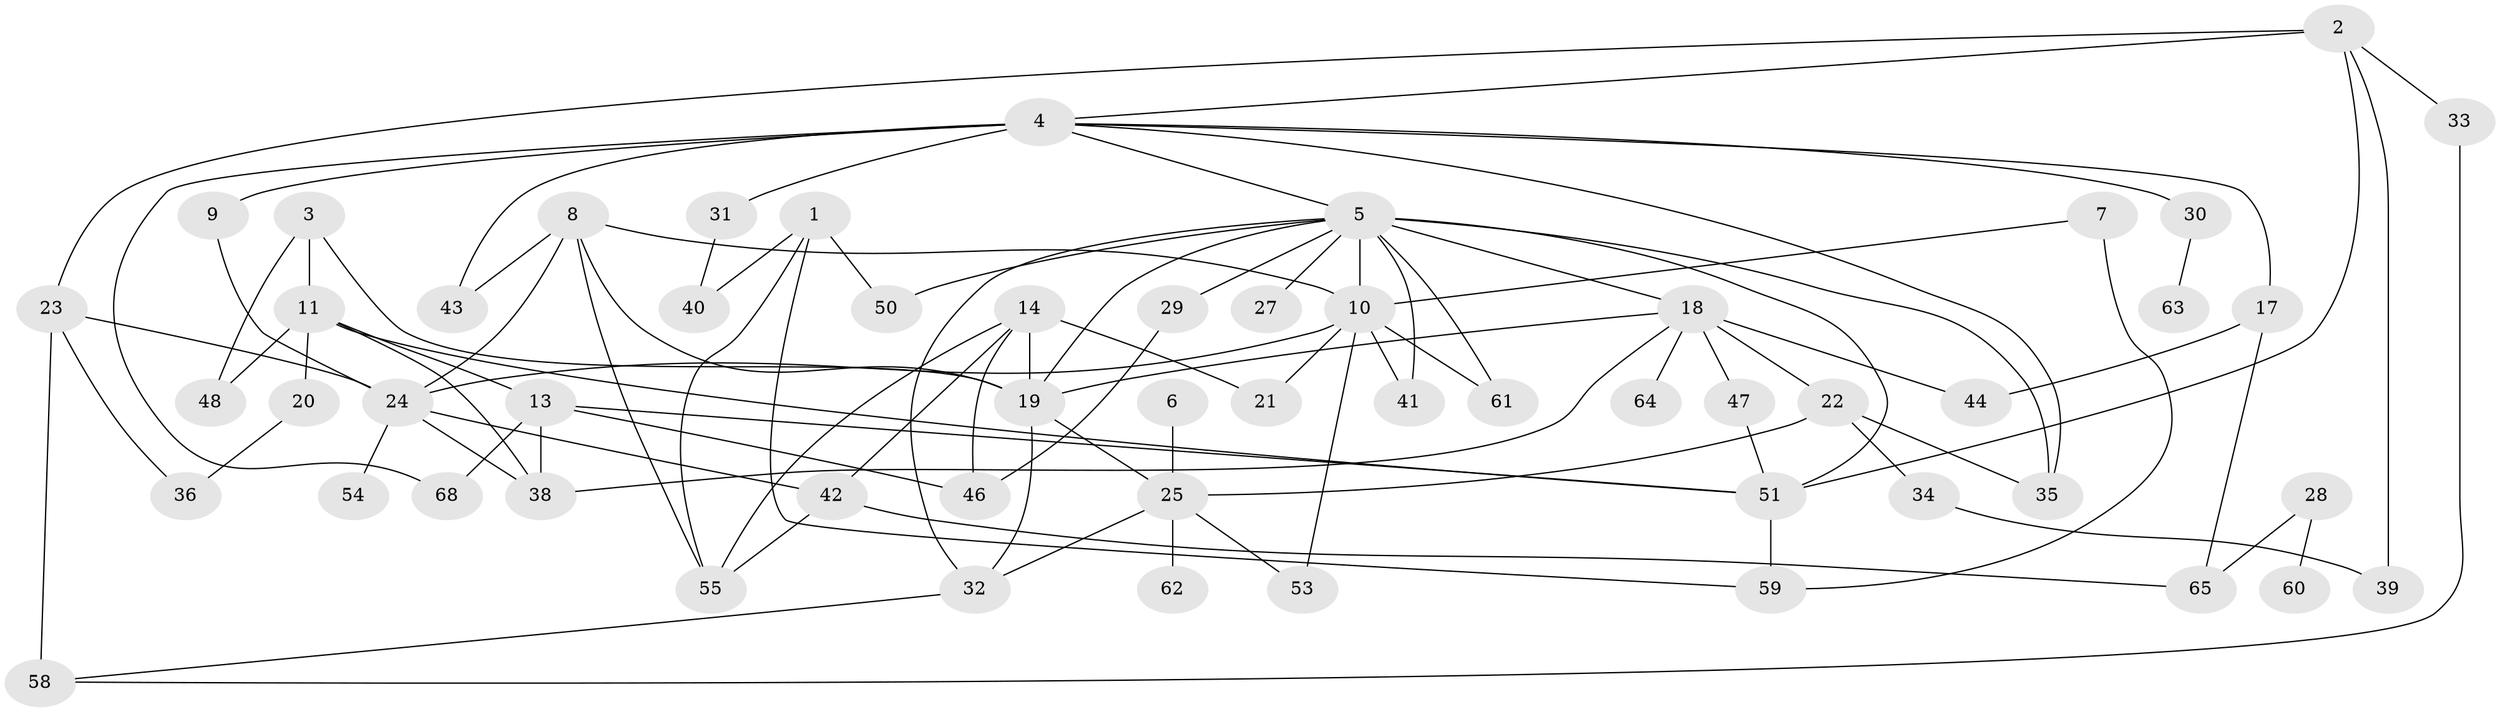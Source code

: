 // original degree distribution, {3: 0.25735294117647056, 4: 0.125, 5: 0.07352941176470588, 1: 0.21323529411764705, 0: 0.07352941176470588, 2: 0.22794117647058823, 7: 0.014705882352941176, 6: 0.007352941176470588, 8: 0.007352941176470588}
// Generated by graph-tools (version 1.1) at 2025/33/03/09/25 02:33:44]
// undirected, 56 vertices, 94 edges
graph export_dot {
graph [start="1"]
  node [color=gray90,style=filled];
  1;
  2;
  3;
  4;
  5;
  6;
  7;
  8;
  9;
  10;
  11;
  13;
  14;
  17;
  18;
  19;
  20;
  21;
  22;
  23;
  24;
  25;
  27;
  28;
  29;
  30;
  31;
  32;
  33;
  34;
  35;
  36;
  38;
  39;
  40;
  41;
  42;
  43;
  44;
  46;
  47;
  48;
  50;
  51;
  53;
  54;
  55;
  58;
  59;
  60;
  61;
  62;
  63;
  64;
  65;
  68;
  1 -- 40 [weight=1.0];
  1 -- 50 [weight=1.0];
  1 -- 55 [weight=1.0];
  1 -- 59 [weight=1.0];
  2 -- 4 [weight=1.0];
  2 -- 23 [weight=1.0];
  2 -- 33 [weight=1.0];
  2 -- 39 [weight=1.0];
  2 -- 51 [weight=1.0];
  3 -- 11 [weight=1.0];
  3 -- 19 [weight=1.0];
  3 -- 48 [weight=1.0];
  4 -- 5 [weight=1.0];
  4 -- 9 [weight=1.0];
  4 -- 17 [weight=1.0];
  4 -- 30 [weight=1.0];
  4 -- 31 [weight=2.0];
  4 -- 35 [weight=1.0];
  4 -- 43 [weight=1.0];
  4 -- 68 [weight=1.0];
  5 -- 10 [weight=3.0];
  5 -- 18 [weight=1.0];
  5 -- 19 [weight=1.0];
  5 -- 27 [weight=1.0];
  5 -- 29 [weight=1.0];
  5 -- 32 [weight=1.0];
  5 -- 35 [weight=1.0];
  5 -- 41 [weight=2.0];
  5 -- 50 [weight=2.0];
  5 -- 51 [weight=2.0];
  5 -- 61 [weight=1.0];
  6 -- 25 [weight=1.0];
  7 -- 10 [weight=1.0];
  7 -- 59 [weight=1.0];
  8 -- 10 [weight=1.0];
  8 -- 19 [weight=1.0];
  8 -- 24 [weight=1.0];
  8 -- 43 [weight=1.0];
  8 -- 55 [weight=1.0];
  9 -- 24 [weight=1.0];
  10 -- 21 [weight=1.0];
  10 -- 24 [weight=1.0];
  10 -- 41 [weight=1.0];
  10 -- 53 [weight=1.0];
  10 -- 61 [weight=1.0];
  11 -- 13 [weight=1.0];
  11 -- 20 [weight=1.0];
  11 -- 38 [weight=1.0];
  11 -- 48 [weight=1.0];
  11 -- 51 [weight=1.0];
  13 -- 38 [weight=1.0];
  13 -- 46 [weight=1.0];
  13 -- 51 [weight=1.0];
  13 -- 68 [weight=1.0];
  14 -- 19 [weight=1.0];
  14 -- 21 [weight=2.0];
  14 -- 42 [weight=1.0];
  14 -- 46 [weight=1.0];
  14 -- 55 [weight=1.0];
  17 -- 44 [weight=1.0];
  17 -- 65 [weight=1.0];
  18 -- 19 [weight=1.0];
  18 -- 22 [weight=1.0];
  18 -- 38 [weight=1.0];
  18 -- 44 [weight=1.0];
  18 -- 47 [weight=2.0];
  18 -- 64 [weight=1.0];
  19 -- 25 [weight=1.0];
  19 -- 32 [weight=1.0];
  20 -- 36 [weight=1.0];
  22 -- 25 [weight=1.0];
  22 -- 34 [weight=1.0];
  22 -- 35 [weight=1.0];
  23 -- 24 [weight=1.0];
  23 -- 36 [weight=1.0];
  23 -- 58 [weight=3.0];
  24 -- 38 [weight=1.0];
  24 -- 42 [weight=1.0];
  24 -- 54 [weight=1.0];
  25 -- 32 [weight=1.0];
  25 -- 53 [weight=1.0];
  25 -- 62 [weight=1.0];
  28 -- 60 [weight=1.0];
  28 -- 65 [weight=1.0];
  29 -- 46 [weight=1.0];
  30 -- 63 [weight=1.0];
  31 -- 40 [weight=1.0];
  32 -- 58 [weight=1.0];
  33 -- 58 [weight=1.0];
  34 -- 39 [weight=1.0];
  42 -- 55 [weight=1.0];
  42 -- 65 [weight=1.0];
  47 -- 51 [weight=1.0];
  51 -- 59 [weight=1.0];
}
